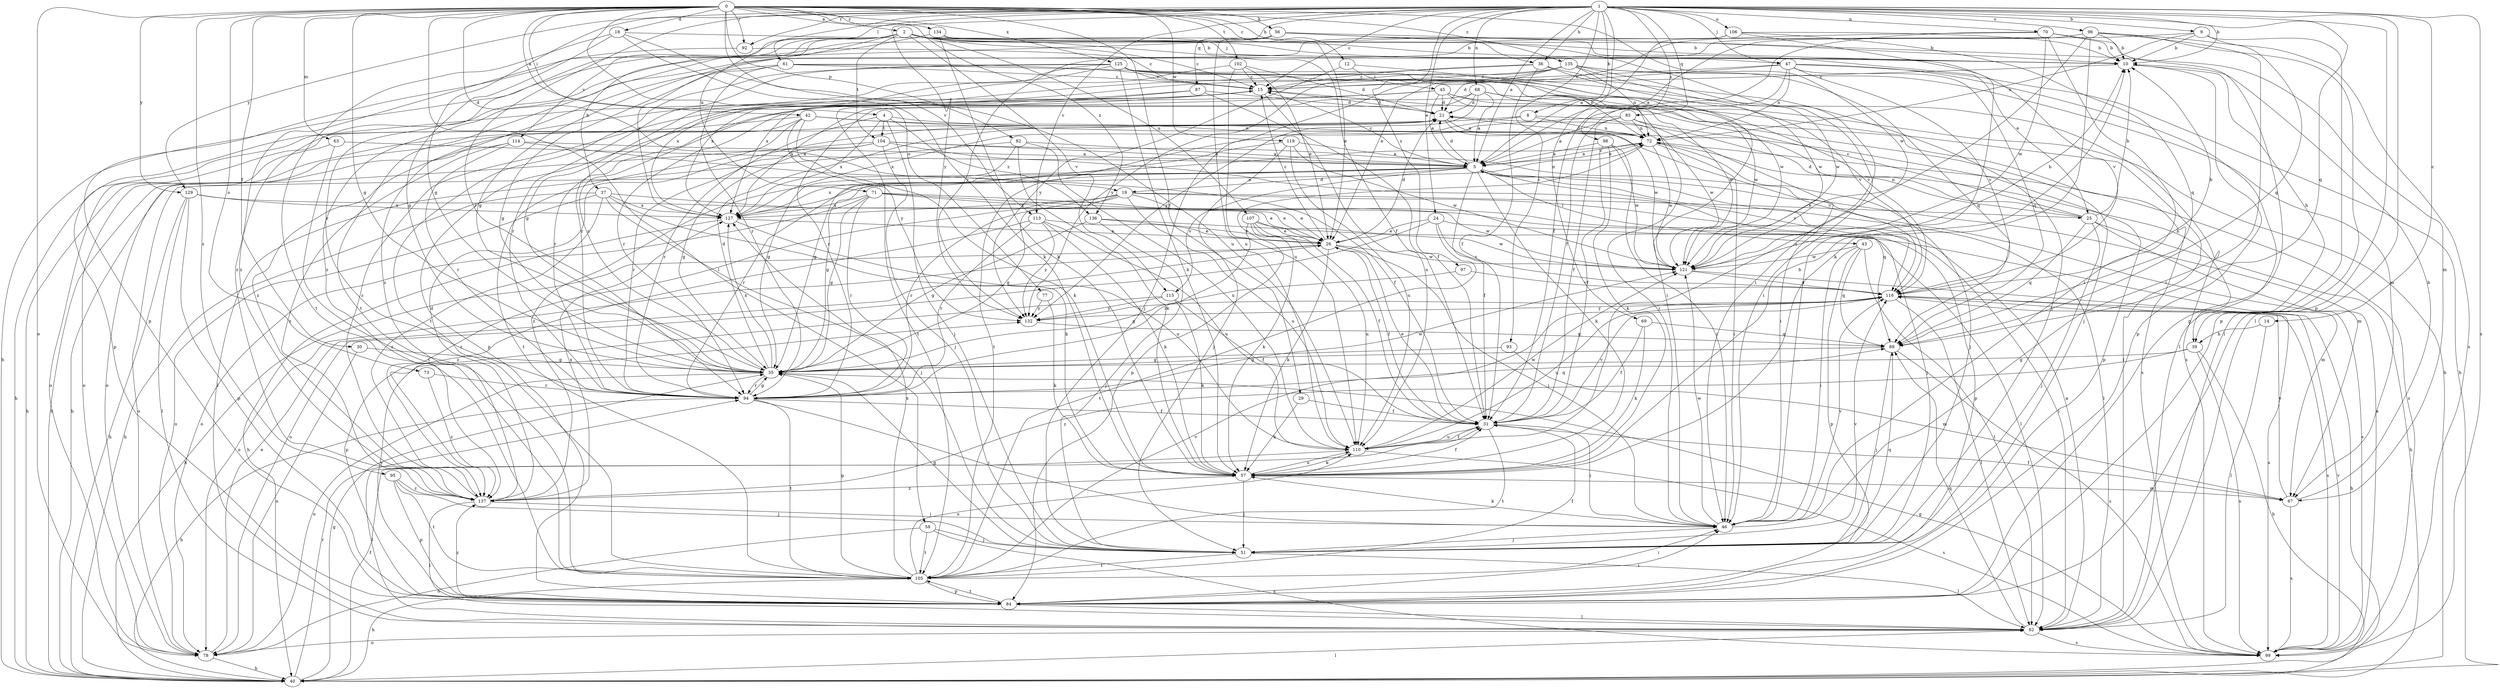strict digraph  {
0;
1;
2;
4;
5;
8;
9;
10;
12;
14;
15;
18;
19;
21;
24;
25;
26;
29;
30;
31;
35;
36;
37;
39;
40;
42;
43;
45;
46;
47;
51;
56;
57;
58;
61;
62;
63;
67;
68;
69;
70;
71;
72;
73;
77;
78;
82;
84;
85;
87;
89;
92;
93;
94;
95;
96;
97;
98;
99;
102;
104;
105;
106;
107;
110;
113;
114;
115;
116;
119;
121;
125;
127;
129;
132;
134;
135;
136;
137;
0 -> 2  [label=a];
0 -> 4  [label=a];
0 -> 12  [label=c];
0 -> 18  [label=d];
0 -> 19  [label=d];
0 -> 29  [label=f];
0 -> 30  [label=f];
0 -> 35  [label=g];
0 -> 36  [label=h];
0 -> 42  [label=i];
0 -> 56  [label=k];
0 -> 58  [label=l];
0 -> 63  [label=m];
0 -> 73  [label=o];
0 -> 77  [label=o];
0 -> 78  [label=o];
0 -> 82  [label=p];
0 -> 92  [label=r];
0 -> 95  [label=s];
0 -> 102  [label=t];
0 -> 113  [label=v];
0 -> 119  [label=w];
0 -> 121  [label=w];
0 -> 125  [label=x];
0 -> 129  [label=y];
0 -> 134  [label=z];
0 -> 135  [label=z];
0 -> 136  [label=z];
1 -> 5  [label=a];
1 -> 8  [label=b];
1 -> 9  [label=b];
1 -> 10  [label=b];
1 -> 14  [label=c];
1 -> 15  [label=c];
1 -> 24  [label=e];
1 -> 35  [label=g];
1 -> 36  [label=h];
1 -> 47  [label=j];
1 -> 61  [label=l];
1 -> 62  [label=l];
1 -> 68  [label=n];
1 -> 69  [label=n];
1 -> 70  [label=n];
1 -> 71  [label=n];
1 -> 84  [label=p];
1 -> 85  [label=q];
1 -> 87  [label=q];
1 -> 89  [label=q];
1 -> 92  [label=r];
1 -> 93  [label=r];
1 -> 94  [label=r];
1 -> 96  [label=s];
1 -> 97  [label=s];
1 -> 98  [label=s];
1 -> 99  [label=s];
1 -> 106  [label=u];
1 -> 113  [label=v];
1 -> 129  [label=y];
1 -> 132  [label=y];
2 -> 10  [label=b];
2 -> 15  [label=c];
2 -> 25  [label=e];
2 -> 31  [label=f];
2 -> 37  [label=h];
2 -> 47  [label=j];
2 -> 67  [label=m];
2 -> 84  [label=p];
2 -> 94  [label=r];
2 -> 104  [label=t];
2 -> 107  [label=u];
2 -> 114  [label=v];
2 -> 115  [label=v];
2 -> 127  [label=x];
4 -> 39  [label=h];
4 -> 51  [label=j];
4 -> 94  [label=r];
4 -> 104  [label=t];
4 -> 127  [label=x];
4 -> 136  [label=z];
5 -> 15  [label=c];
5 -> 19  [label=d];
5 -> 21  [label=d];
5 -> 31  [label=f];
5 -> 35  [label=g];
5 -> 43  [label=i];
5 -> 57  [label=k];
5 -> 62  [label=l];
5 -> 72  [label=n];
5 -> 78  [label=o];
5 -> 89  [label=q];
5 -> 94  [label=r];
5 -> 115  [label=v];
5 -> 127  [label=x];
8 -> 72  [label=n];
8 -> 78  [label=o];
8 -> 105  [label=t];
8 -> 121  [label=w];
9 -> 10  [label=b];
9 -> 72  [label=n];
9 -> 84  [label=p];
9 -> 89  [label=q];
9 -> 132  [label=y];
10 -> 15  [label=c];
10 -> 39  [label=h];
10 -> 84  [label=p];
12 -> 45  [label=i];
12 -> 46  [label=i];
12 -> 132  [label=y];
14 -> 39  [label=h];
14 -> 62  [label=l];
15 -> 21  [label=d];
15 -> 84  [label=p];
15 -> 110  [label=u];
15 -> 137  [label=z];
18 -> 10  [label=b];
18 -> 35  [label=g];
18 -> 57  [label=k];
18 -> 105  [label=t];
18 -> 110  [label=u];
19 -> 25  [label=e];
19 -> 26  [label=e];
19 -> 35  [label=g];
19 -> 62  [label=l];
19 -> 94  [label=r];
19 -> 110  [label=u];
19 -> 127  [label=x];
19 -> 137  [label=z];
21 -> 72  [label=n];
21 -> 78  [label=o];
21 -> 121  [label=w];
24 -> 26  [label=e];
24 -> 62  [label=l];
24 -> 78  [label=o];
24 -> 105  [label=t];
24 -> 116  [label=v];
25 -> 10  [label=b];
25 -> 15  [label=c];
25 -> 21  [label=d];
25 -> 40  [label=h];
25 -> 51  [label=j];
25 -> 72  [label=n];
25 -> 89  [label=q];
25 -> 99  [label=s];
26 -> 15  [label=c];
26 -> 21  [label=d];
26 -> 31  [label=f];
26 -> 40  [label=h];
26 -> 46  [label=i];
26 -> 57  [label=k];
26 -> 78  [label=o];
26 -> 121  [label=w];
29 -> 31  [label=f];
29 -> 57  [label=k];
30 -> 35  [label=g];
30 -> 78  [label=o];
31 -> 26  [label=e];
31 -> 46  [label=i];
31 -> 105  [label=t];
31 -> 110  [label=u];
31 -> 116  [label=v];
35 -> 15  [label=c];
35 -> 21  [label=d];
35 -> 78  [label=o];
35 -> 94  [label=r];
35 -> 127  [label=x];
36 -> 15  [label=c];
36 -> 31  [label=f];
36 -> 51  [label=j];
36 -> 121  [label=w];
36 -> 127  [label=x];
37 -> 26  [label=e];
37 -> 40  [label=h];
37 -> 51  [label=j];
37 -> 57  [label=k];
37 -> 78  [label=o];
37 -> 127  [label=x];
37 -> 137  [label=z];
39 -> 35  [label=g];
39 -> 40  [label=h];
39 -> 99  [label=s];
39 -> 137  [label=z];
40 -> 31  [label=f];
40 -> 35  [label=g];
40 -> 62  [label=l];
40 -> 94  [label=r];
42 -> 40  [label=h];
42 -> 57  [label=k];
42 -> 72  [label=n];
42 -> 78  [label=o];
42 -> 105  [label=t];
42 -> 116  [label=v];
42 -> 132  [label=y];
43 -> 46  [label=i];
43 -> 62  [label=l];
43 -> 84  [label=p];
43 -> 89  [label=q];
43 -> 121  [label=w];
45 -> 5  [label=a];
45 -> 21  [label=d];
45 -> 46  [label=i];
45 -> 84  [label=p];
45 -> 94  [label=r];
45 -> 99  [label=s];
45 -> 121  [label=w];
46 -> 51  [label=j];
46 -> 57  [label=k];
46 -> 116  [label=v];
46 -> 121  [label=w];
47 -> 15  [label=c];
47 -> 21  [label=d];
47 -> 31  [label=f];
47 -> 40  [label=h];
47 -> 62  [label=l];
47 -> 72  [label=n];
47 -> 89  [label=q];
47 -> 116  [label=v];
51 -> 35  [label=g];
51 -> 62  [label=l];
51 -> 89  [label=q];
51 -> 105  [label=t];
51 -> 116  [label=v];
56 -> 10  [label=b];
56 -> 40  [label=h];
56 -> 46  [label=i];
56 -> 110  [label=u];
56 -> 116  [label=v];
56 -> 137  [label=z];
57 -> 10  [label=b];
57 -> 31  [label=f];
57 -> 51  [label=j];
57 -> 67  [label=m];
57 -> 110  [label=u];
57 -> 137  [label=z];
58 -> 51  [label=j];
58 -> 78  [label=o];
58 -> 99  [label=s];
58 -> 105  [label=t];
61 -> 15  [label=c];
61 -> 35  [label=g];
61 -> 40  [label=h];
61 -> 94  [label=r];
61 -> 116  [label=v];
61 -> 137  [label=z];
62 -> 5  [label=a];
62 -> 78  [label=o];
62 -> 89  [label=q];
62 -> 99  [label=s];
63 -> 5  [label=a];
63 -> 40  [label=h];
63 -> 105  [label=t];
67 -> 10  [label=b];
67 -> 31  [label=f];
67 -> 99  [label=s];
67 -> 116  [label=v];
68 -> 5  [label=a];
68 -> 21  [label=d];
68 -> 51  [label=j];
68 -> 62  [label=l];
68 -> 94  [label=r];
68 -> 121  [label=w];
68 -> 127  [label=x];
68 -> 132  [label=y];
69 -> 31  [label=f];
69 -> 57  [label=k];
69 -> 89  [label=q];
70 -> 10  [label=b];
70 -> 26  [label=e];
70 -> 31  [label=f];
70 -> 46  [label=i];
70 -> 84  [label=p];
70 -> 121  [label=w];
71 -> 26  [label=e];
71 -> 35  [label=g];
71 -> 51  [label=j];
71 -> 78  [label=o];
71 -> 84  [label=p];
71 -> 94  [label=r];
71 -> 127  [label=x];
72 -> 5  [label=a];
72 -> 21  [label=d];
72 -> 46  [label=i];
72 -> 51  [label=j];
72 -> 84  [label=p];
72 -> 99  [label=s];
72 -> 121  [label=w];
72 -> 137  [label=z];
73 -> 94  [label=r];
73 -> 137  [label=z];
77 -> 57  [label=k];
77 -> 132  [label=y];
78 -> 26  [label=e];
78 -> 40  [label=h];
82 -> 5  [label=a];
82 -> 35  [label=g];
82 -> 57  [label=k];
82 -> 62  [label=l];
82 -> 110  [label=u];
84 -> 46  [label=i];
84 -> 62  [label=l];
84 -> 105  [label=t];
84 -> 132  [label=y];
84 -> 137  [label=z];
85 -> 5  [label=a];
85 -> 31  [label=f];
85 -> 46  [label=i];
85 -> 72  [label=n];
85 -> 84  [label=p];
85 -> 127  [label=x];
87 -> 21  [label=d];
87 -> 31  [label=f];
87 -> 94  [label=r];
87 -> 105  [label=t];
89 -> 35  [label=g];
89 -> 51  [label=j];
89 -> 99  [label=s];
92 -> 15  [label=c];
92 -> 137  [label=z];
93 -> 35  [label=g];
93 -> 67  [label=m];
94 -> 31  [label=f];
94 -> 35  [label=g];
94 -> 40  [label=h];
94 -> 46  [label=i];
94 -> 89  [label=q];
94 -> 105  [label=t];
94 -> 121  [label=w];
95 -> 51  [label=j];
95 -> 84  [label=p];
95 -> 105  [label=t];
95 -> 137  [label=z];
96 -> 5  [label=a];
96 -> 10  [label=b];
96 -> 46  [label=i];
96 -> 57  [label=k];
96 -> 62  [label=l];
96 -> 99  [label=s];
96 -> 110  [label=u];
96 -> 137  [label=z];
97 -> 35  [label=g];
97 -> 116  [label=v];
98 -> 5  [label=a];
98 -> 31  [label=f];
98 -> 46  [label=i];
98 -> 57  [label=k];
98 -> 121  [label=w];
99 -> 5  [label=a];
99 -> 35  [label=g];
99 -> 116  [label=v];
102 -> 15  [label=c];
102 -> 21  [label=d];
102 -> 26  [label=e];
102 -> 94  [label=r];
102 -> 110  [label=u];
104 -> 5  [label=a];
104 -> 35  [label=g];
104 -> 40  [label=h];
104 -> 51  [label=j];
104 -> 67  [label=m];
104 -> 94  [label=r];
104 -> 116  [label=v];
105 -> 31  [label=f];
105 -> 35  [label=g];
105 -> 40  [label=h];
105 -> 46  [label=i];
105 -> 84  [label=p];
105 -> 110  [label=u];
105 -> 116  [label=v];
105 -> 127  [label=x];
106 -> 5  [label=a];
106 -> 10  [label=b];
106 -> 35  [label=g];
106 -> 46  [label=i];
106 -> 89  [label=q];
107 -> 26  [label=e];
107 -> 31  [label=f];
107 -> 57  [label=k];
107 -> 67  [label=m];
107 -> 94  [label=r];
107 -> 110  [label=u];
110 -> 31  [label=f];
110 -> 57  [label=k];
110 -> 62  [label=l];
110 -> 99  [label=s];
110 -> 121  [label=w];
113 -> 26  [label=e];
113 -> 57  [label=k];
113 -> 94  [label=r];
113 -> 110  [label=u];
113 -> 132  [label=y];
113 -> 137  [label=z];
114 -> 5  [label=a];
114 -> 31  [label=f];
114 -> 40  [label=h];
114 -> 94  [label=r];
114 -> 137  [label=z];
115 -> 31  [label=f];
115 -> 57  [label=k];
115 -> 84  [label=p];
115 -> 132  [label=y];
116 -> 10  [label=b];
116 -> 40  [label=h];
116 -> 62  [label=l];
116 -> 99  [label=s];
116 -> 110  [label=u];
116 -> 132  [label=y];
119 -> 5  [label=a];
119 -> 35  [label=g];
119 -> 51  [label=j];
119 -> 110  [label=u];
119 -> 121  [label=w];
121 -> 10  [label=b];
121 -> 99  [label=s];
121 -> 116  [label=v];
125 -> 15  [label=c];
125 -> 35  [label=g];
125 -> 57  [label=k];
125 -> 72  [label=n];
125 -> 94  [label=r];
125 -> 99  [label=s];
125 -> 105  [label=t];
125 -> 116  [label=v];
125 -> 121  [label=w];
125 -> 127  [label=x];
127 -> 26  [label=e];
127 -> 40  [label=h];
127 -> 72  [label=n];
127 -> 110  [label=u];
129 -> 40  [label=h];
129 -> 62  [label=l];
129 -> 84  [label=p];
129 -> 121  [label=w];
129 -> 127  [label=x];
132 -> 89  [label=q];
132 -> 116  [label=v];
134 -> 10  [label=b];
134 -> 26  [label=e];
134 -> 57  [label=k];
134 -> 105  [label=t];
135 -> 15  [label=c];
135 -> 46  [label=i];
135 -> 51  [label=j];
135 -> 67  [label=m];
135 -> 72  [label=n];
135 -> 89  [label=q];
135 -> 121  [label=w];
135 -> 127  [label=x];
135 -> 132  [label=y];
136 -> 26  [label=e];
136 -> 35  [label=g];
136 -> 51  [label=j];
136 -> 121  [label=w];
137 -> 15  [label=c];
137 -> 21  [label=d];
137 -> 46  [label=i];
137 -> 62  [label=l];
137 -> 127  [label=x];
}
